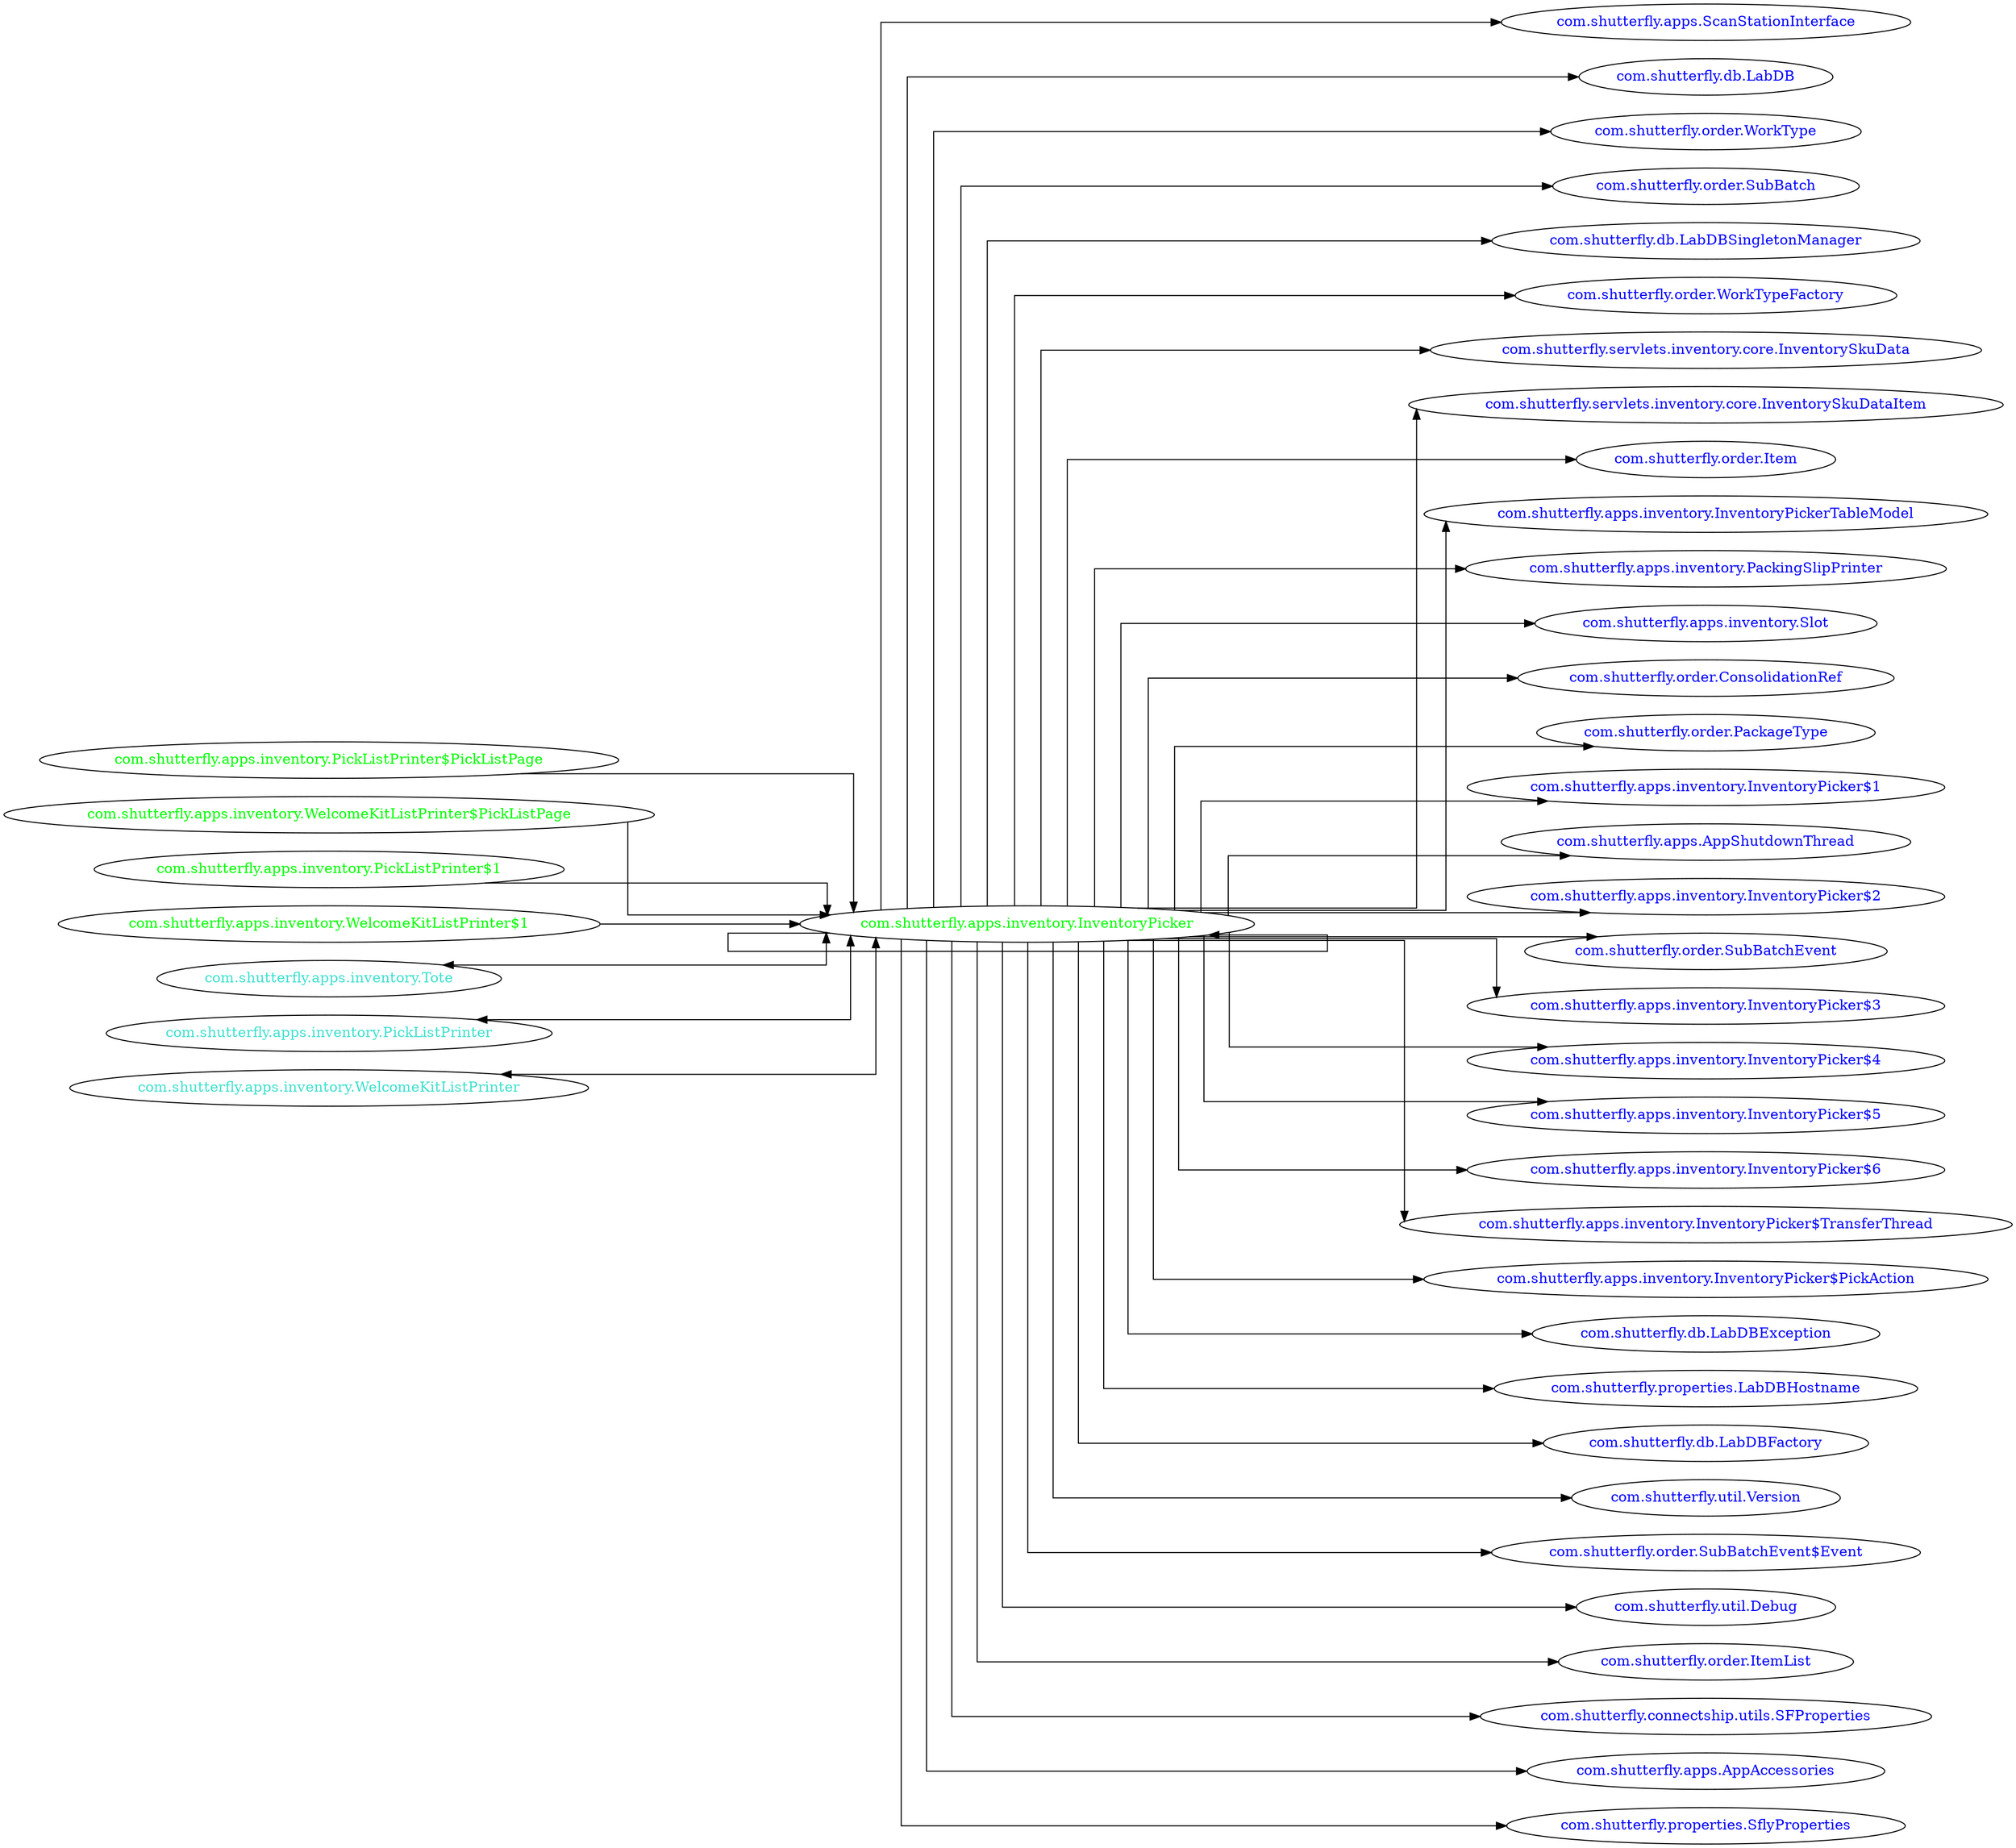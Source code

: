 digraph dependencyGraph {
 concentrate=true;
 ranksep="2.0";
 rankdir="LR"; 
 splines="ortho";
"com.shutterfly.apps.inventory.InventoryPicker" [fontcolor="red"];
"com.shutterfly.apps.ScanStationInterface" [ fontcolor="blue" ];
"com.shutterfly.apps.inventory.InventoryPicker"->"com.shutterfly.apps.ScanStationInterface";
"com.shutterfly.db.LabDB" [ fontcolor="blue" ];
"com.shutterfly.apps.inventory.InventoryPicker"->"com.shutterfly.db.LabDB";
"com.shutterfly.order.WorkType" [ fontcolor="blue" ];
"com.shutterfly.apps.inventory.InventoryPicker"->"com.shutterfly.order.WorkType";
"com.shutterfly.order.SubBatch" [ fontcolor="blue" ];
"com.shutterfly.apps.inventory.InventoryPicker"->"com.shutterfly.order.SubBatch";
"com.shutterfly.db.LabDBSingletonManager" [ fontcolor="blue" ];
"com.shutterfly.apps.inventory.InventoryPicker"->"com.shutterfly.db.LabDBSingletonManager";
"com.shutterfly.order.WorkTypeFactory" [ fontcolor="blue" ];
"com.shutterfly.apps.inventory.InventoryPicker"->"com.shutterfly.order.WorkTypeFactory";
"com.shutterfly.servlets.inventory.core.InventorySkuData" [ fontcolor="blue" ];
"com.shutterfly.apps.inventory.InventoryPicker"->"com.shutterfly.servlets.inventory.core.InventorySkuData";
"com.shutterfly.servlets.inventory.core.InventorySkuDataItem" [ fontcolor="blue" ];
"com.shutterfly.apps.inventory.InventoryPicker"->"com.shutterfly.servlets.inventory.core.InventorySkuDataItem";
"com.shutterfly.order.Item" [ fontcolor="blue" ];
"com.shutterfly.apps.inventory.InventoryPicker"->"com.shutterfly.order.Item";
"com.shutterfly.apps.inventory.InventoryPickerTableModel" [ fontcolor="blue" ];
"com.shutterfly.apps.inventory.InventoryPicker"->"com.shutterfly.apps.inventory.InventoryPickerTableModel";
"com.shutterfly.apps.inventory.PackingSlipPrinter" [ fontcolor="blue" ];
"com.shutterfly.apps.inventory.InventoryPicker"->"com.shutterfly.apps.inventory.PackingSlipPrinter";
"com.shutterfly.apps.inventory.Slot" [ fontcolor="blue" ];
"com.shutterfly.apps.inventory.InventoryPicker"->"com.shutterfly.apps.inventory.Slot";
"com.shutterfly.order.ConsolidationRef" [ fontcolor="blue" ];
"com.shutterfly.apps.inventory.InventoryPicker"->"com.shutterfly.order.ConsolidationRef";
"com.shutterfly.order.PackageType" [ fontcolor="blue" ];
"com.shutterfly.apps.inventory.InventoryPicker"->"com.shutterfly.order.PackageType";
"com.shutterfly.apps.inventory.InventoryPicker$1" [ fontcolor="blue" ];
"com.shutterfly.apps.inventory.InventoryPicker"->"com.shutterfly.apps.inventory.InventoryPicker$1";
"com.shutterfly.apps.AppShutdownThread" [ fontcolor="blue" ];
"com.shutterfly.apps.inventory.InventoryPicker"->"com.shutterfly.apps.AppShutdownThread";
"com.shutterfly.apps.inventory.InventoryPicker$2" [ fontcolor="blue" ];
"com.shutterfly.apps.inventory.InventoryPicker"->"com.shutterfly.apps.inventory.InventoryPicker$2";
"com.shutterfly.order.SubBatchEvent" [ fontcolor="blue" ];
"com.shutterfly.apps.inventory.InventoryPicker"->"com.shutterfly.order.SubBatchEvent";
"com.shutterfly.apps.inventory.InventoryPicker$3" [ fontcolor="blue" ];
"com.shutterfly.apps.inventory.InventoryPicker"->"com.shutterfly.apps.inventory.InventoryPicker$3";
"com.shutterfly.apps.inventory.InventoryPicker$4" [ fontcolor="blue" ];
"com.shutterfly.apps.inventory.InventoryPicker"->"com.shutterfly.apps.inventory.InventoryPicker$4";
"com.shutterfly.apps.inventory.InventoryPicker$5" [ fontcolor="blue" ];
"com.shutterfly.apps.inventory.InventoryPicker"->"com.shutterfly.apps.inventory.InventoryPicker$5";
"com.shutterfly.apps.inventory.InventoryPicker$6" [ fontcolor="blue" ];
"com.shutterfly.apps.inventory.InventoryPicker"->"com.shutterfly.apps.inventory.InventoryPicker$6";
"com.shutterfly.apps.inventory.InventoryPicker$TransferThread" [ fontcolor="blue" ];
"com.shutterfly.apps.inventory.InventoryPicker"->"com.shutterfly.apps.inventory.InventoryPicker$TransferThread";
"com.shutterfly.apps.inventory.InventoryPicker$PickAction" [ fontcolor="blue" ];
"com.shutterfly.apps.inventory.InventoryPicker"->"com.shutterfly.apps.inventory.InventoryPicker$PickAction";
"com.shutterfly.db.LabDBException" [ fontcolor="blue" ];
"com.shutterfly.apps.inventory.InventoryPicker"->"com.shutterfly.db.LabDBException";
"com.shutterfly.properties.LabDBHostname" [ fontcolor="blue" ];
"com.shutterfly.apps.inventory.InventoryPicker"->"com.shutterfly.properties.LabDBHostname";
"com.shutterfly.db.LabDBFactory" [ fontcolor="blue" ];
"com.shutterfly.apps.inventory.InventoryPicker"->"com.shutterfly.db.LabDBFactory";
"com.shutterfly.util.Version" [ fontcolor="blue" ];
"com.shutterfly.apps.inventory.InventoryPicker"->"com.shutterfly.util.Version";
"com.shutterfly.order.SubBatchEvent$Event" [ fontcolor="blue" ];
"com.shutterfly.apps.inventory.InventoryPicker"->"com.shutterfly.order.SubBatchEvent$Event";
"com.shutterfly.util.Debug" [ fontcolor="blue" ];
"com.shutterfly.apps.inventory.InventoryPicker"->"com.shutterfly.util.Debug";
"com.shutterfly.order.ItemList" [ fontcolor="blue" ];
"com.shutterfly.apps.inventory.InventoryPicker"->"com.shutterfly.order.ItemList";
"com.shutterfly.connectship.utils.SFProperties" [ fontcolor="blue" ];
"com.shutterfly.apps.inventory.InventoryPicker"->"com.shutterfly.connectship.utils.SFProperties";
"com.shutterfly.apps.AppAccessories" [ fontcolor="blue" ];
"com.shutterfly.apps.inventory.InventoryPicker"->"com.shutterfly.apps.AppAccessories";
"com.shutterfly.properties.SflyProperties" [ fontcolor="blue" ];
"com.shutterfly.apps.inventory.InventoryPicker"->"com.shutterfly.properties.SflyProperties";
"com.shutterfly.apps.inventory.InventoryPicker" [ fontcolor="green" ];
"com.shutterfly.apps.inventory.InventoryPicker"->"com.shutterfly.apps.inventory.InventoryPicker";
"com.shutterfly.apps.inventory.PickListPrinter$PickListPage" [ fontcolor="green" ];
"com.shutterfly.apps.inventory.PickListPrinter$PickListPage"->"com.shutterfly.apps.inventory.InventoryPicker";
"com.shutterfly.apps.inventory.WelcomeKitListPrinter$PickListPage" [ fontcolor="green" ];
"com.shutterfly.apps.inventory.WelcomeKitListPrinter$PickListPage"->"com.shutterfly.apps.inventory.InventoryPicker";
"com.shutterfly.apps.inventory.PickListPrinter$1" [ fontcolor="green" ];
"com.shutterfly.apps.inventory.PickListPrinter$1"->"com.shutterfly.apps.inventory.InventoryPicker";
"com.shutterfly.apps.inventory.WelcomeKitListPrinter$1" [ fontcolor="green" ];
"com.shutterfly.apps.inventory.WelcomeKitListPrinter$1"->"com.shutterfly.apps.inventory.InventoryPicker";
"com.shutterfly.apps.inventory.Tote" [ fontcolor="turquoise" ];
"com.shutterfly.apps.inventory.Tote"->"com.shutterfly.apps.inventory.InventoryPicker" [dir=both];
"com.shutterfly.apps.inventory.PickListPrinter" [ fontcolor="turquoise" ];
"com.shutterfly.apps.inventory.PickListPrinter"->"com.shutterfly.apps.inventory.InventoryPicker" [dir=both];
"com.shutterfly.apps.inventory.WelcomeKitListPrinter" [ fontcolor="turquoise" ];
"com.shutterfly.apps.inventory.WelcomeKitListPrinter"->"com.shutterfly.apps.inventory.InventoryPicker" [dir=both];
}